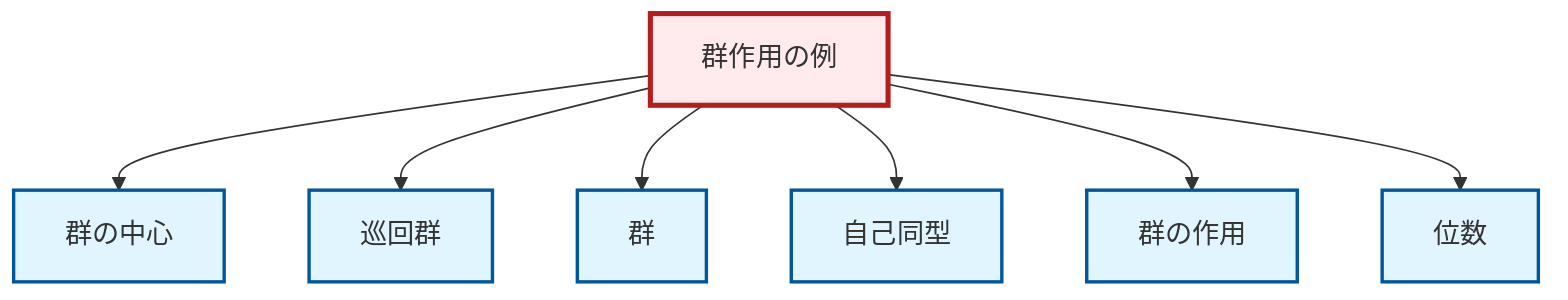 graph TD
    classDef definition fill:#e1f5fe,stroke:#01579b,stroke-width:2px
    classDef theorem fill:#f3e5f5,stroke:#4a148c,stroke-width:2px
    classDef axiom fill:#fff3e0,stroke:#e65100,stroke-width:2px
    classDef example fill:#e8f5e9,stroke:#1b5e20,stroke-width:2px
    classDef current fill:#ffebee,stroke:#b71c1c,stroke-width:3px
    def-automorphism["自己同型"]:::definition
    def-order["位数"]:::definition
    def-group-action["群の作用"]:::definition
    def-center-of-group["群の中心"]:::definition
    def-cyclic-group["巡回群"]:::definition
    ex-group-action-examples["群作用の例"]:::example
    def-group["群"]:::definition
    ex-group-action-examples --> def-center-of-group
    ex-group-action-examples --> def-cyclic-group
    ex-group-action-examples --> def-group
    ex-group-action-examples --> def-automorphism
    ex-group-action-examples --> def-group-action
    ex-group-action-examples --> def-order
    class ex-group-action-examples current